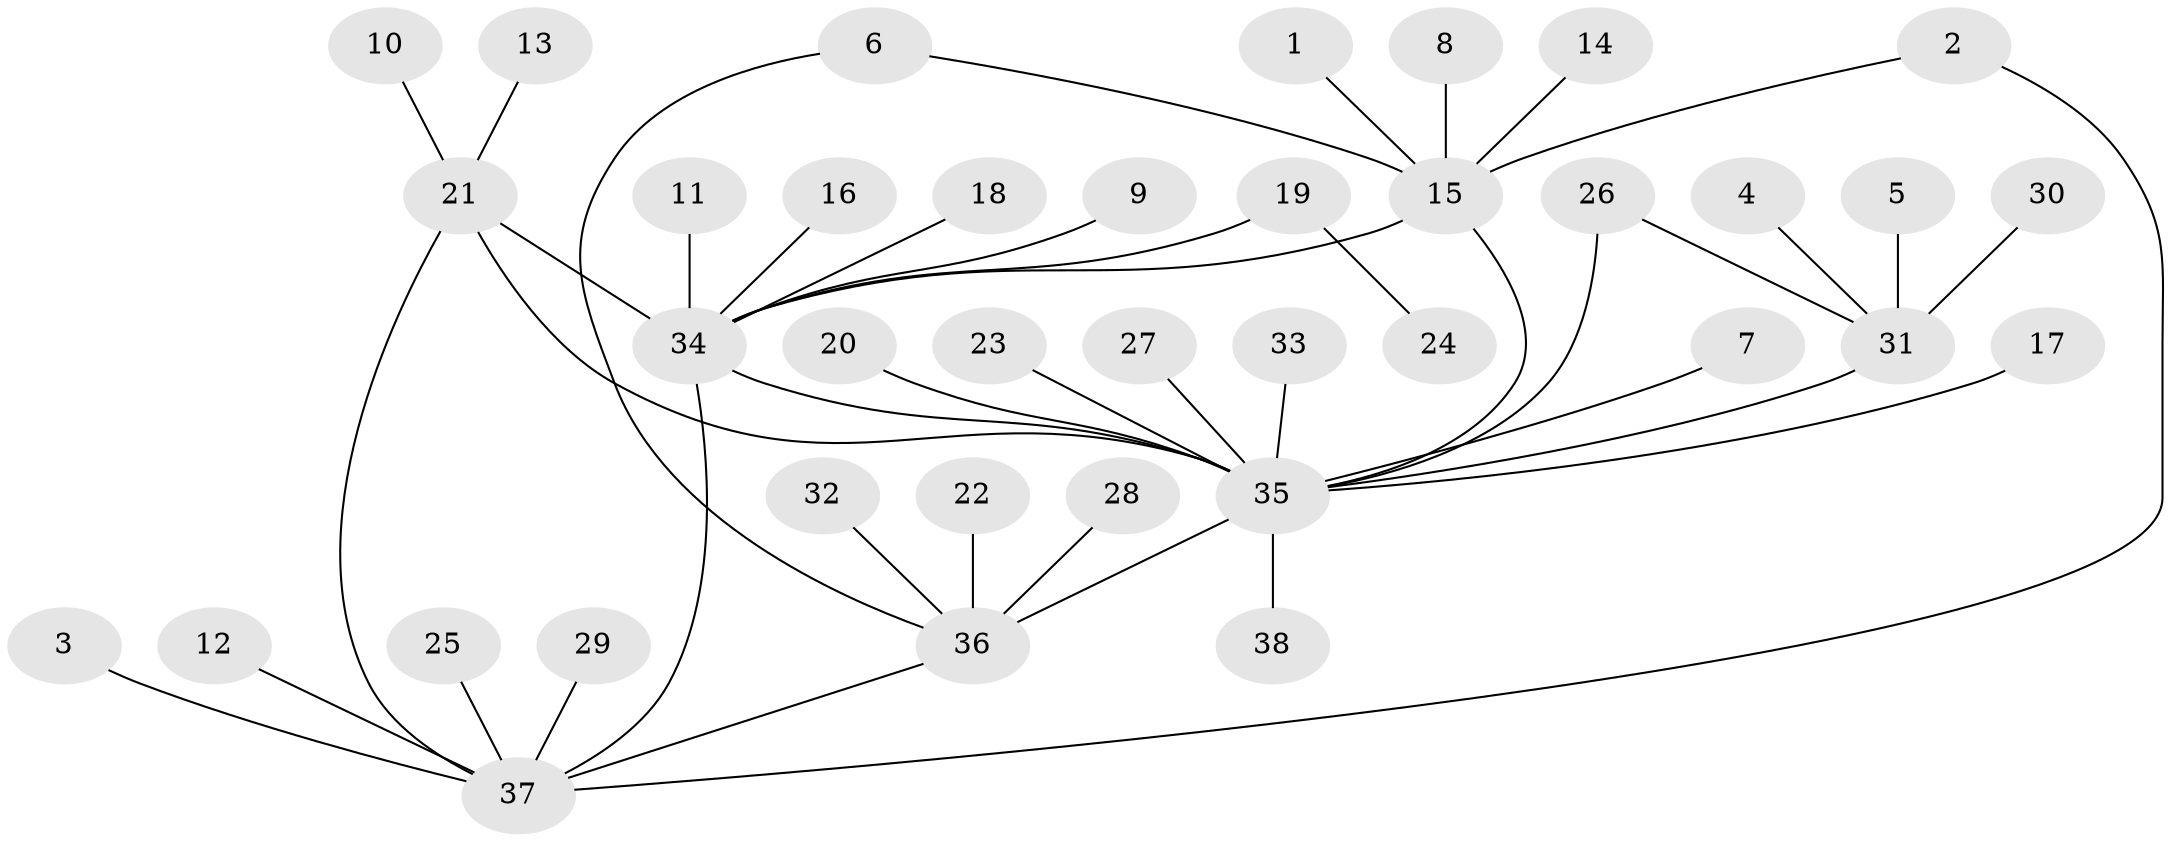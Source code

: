 // original degree distribution, {9: 0.02666666666666667, 10: 0.02666666666666667, 7: 0.02666666666666667, 2: 0.09333333333333334, 1: 0.64, 5: 0.02666666666666667, 3: 0.10666666666666667, 4: 0.04, 6: 0.013333333333333334}
// Generated by graph-tools (version 1.1) at 2025/49/03/09/25 03:49:47]
// undirected, 38 vertices, 44 edges
graph export_dot {
graph [start="1"]
  node [color=gray90,style=filled];
  1;
  2;
  3;
  4;
  5;
  6;
  7;
  8;
  9;
  10;
  11;
  12;
  13;
  14;
  15;
  16;
  17;
  18;
  19;
  20;
  21;
  22;
  23;
  24;
  25;
  26;
  27;
  28;
  29;
  30;
  31;
  32;
  33;
  34;
  35;
  36;
  37;
  38;
  1 -- 15 [weight=1.0];
  2 -- 15 [weight=1.0];
  2 -- 37 [weight=1.0];
  3 -- 37 [weight=1.0];
  4 -- 31 [weight=1.0];
  5 -- 31 [weight=1.0];
  6 -- 15 [weight=1.0];
  6 -- 36 [weight=1.0];
  7 -- 35 [weight=1.0];
  8 -- 15 [weight=1.0];
  9 -- 34 [weight=1.0];
  10 -- 21 [weight=1.0];
  11 -- 34 [weight=1.0];
  12 -- 37 [weight=1.0];
  13 -- 21 [weight=1.0];
  14 -- 15 [weight=1.0];
  15 -- 34 [weight=1.0];
  15 -- 35 [weight=1.0];
  16 -- 34 [weight=1.0];
  17 -- 35 [weight=1.0];
  18 -- 34 [weight=1.0];
  19 -- 24 [weight=1.0];
  19 -- 34 [weight=1.0];
  20 -- 35 [weight=1.0];
  21 -- 34 [weight=1.0];
  21 -- 35 [weight=1.0];
  21 -- 37 [weight=1.0];
  22 -- 36 [weight=1.0];
  23 -- 35 [weight=1.0];
  25 -- 37 [weight=1.0];
  26 -- 31 [weight=1.0];
  26 -- 35 [weight=1.0];
  27 -- 35 [weight=1.0];
  28 -- 36 [weight=1.0];
  29 -- 37 [weight=1.0];
  30 -- 31 [weight=1.0];
  31 -- 35 [weight=1.0];
  32 -- 36 [weight=1.0];
  33 -- 35 [weight=1.0];
  34 -- 35 [weight=2.0];
  34 -- 37 [weight=1.0];
  35 -- 36 [weight=2.0];
  35 -- 38 [weight=1.0];
  36 -- 37 [weight=1.0];
}
